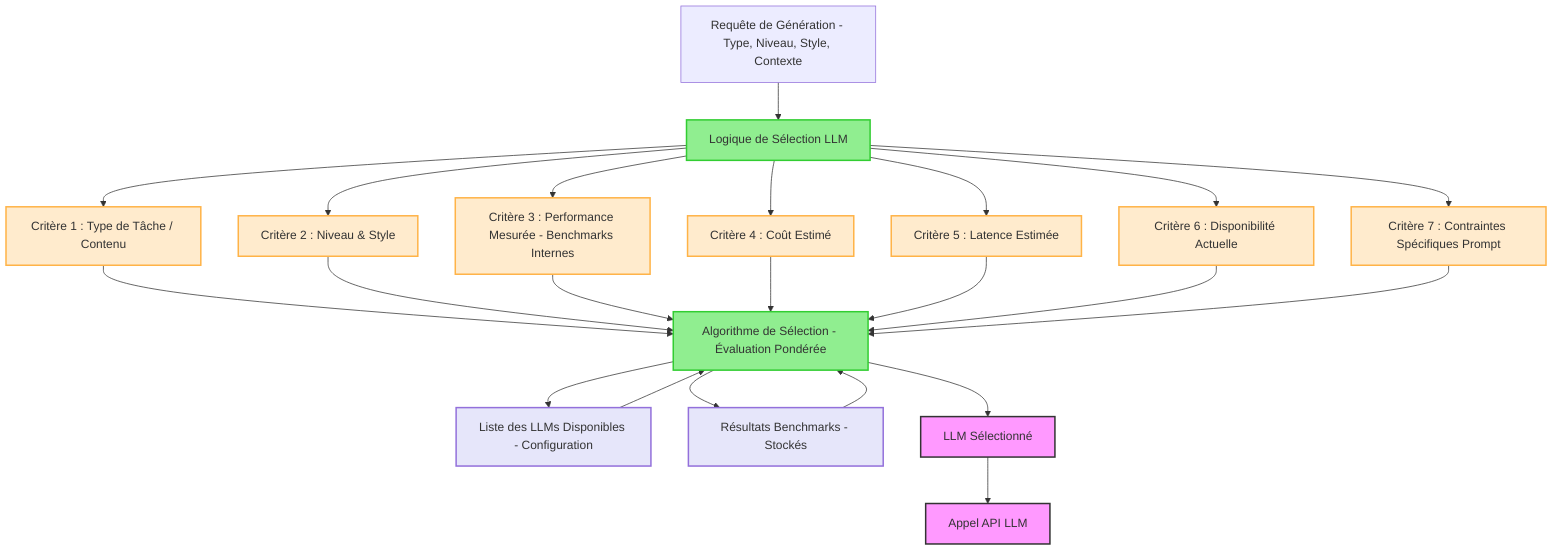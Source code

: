 graph TD
    A[Requête de Génération - Type, Niveau, Style, Contexte] --> B[Logique de Sélection LLM]
    B --> C[Critère 1 : Type de Tâche / Contenu]
    B --> D[Critère 2 : Niveau & Style]
    B --> E[Critère 3 : Performance Mesurée - Benchmarks Internes]
    B --> F[Critère 4 : Coût Estimé]
    B --> G[Critère 5 : Latence Estimée]
    B --> H[Critère 6 : Disponibilité Actuelle]
    B --> I[Critère 7 : Contraintes Spécifiques Prompt]
    C --> J[Algorithme de Sélection - Évaluation Pondérée]
    D --> J
    E --> J
    F --> J
    G --> J
    H --> J
    I --> J
    J --> K[Liste des LLMs Disponibles - Configuration]
    J --> L[Résultats Benchmarks - Stockés]
    K --> J
    L --> J
    J --> M[LLM Sélectionné]
    M --> N[Appel API LLM]

    %% Styles
    classDef process fill:#90ee90,stroke:#32cd32,stroke-width:2px
    classDef data fill:#ffebcd,stroke:#ffb347,stroke-width:2px
    classDef decision fill:#add8e6,stroke:#318ce7,stroke-width:2px
    classDef external fill:#f9f,stroke:#333,stroke-width:2px
    
    class B,J process
    class C,D,E,F,G,H,I,K,L data
    class M,N external
    style K fill:#e6e6fa,stroke:#9370db,stroke-width:2px
    style L fill:#e6e6fa,stroke:#9370db,stroke-width:2px